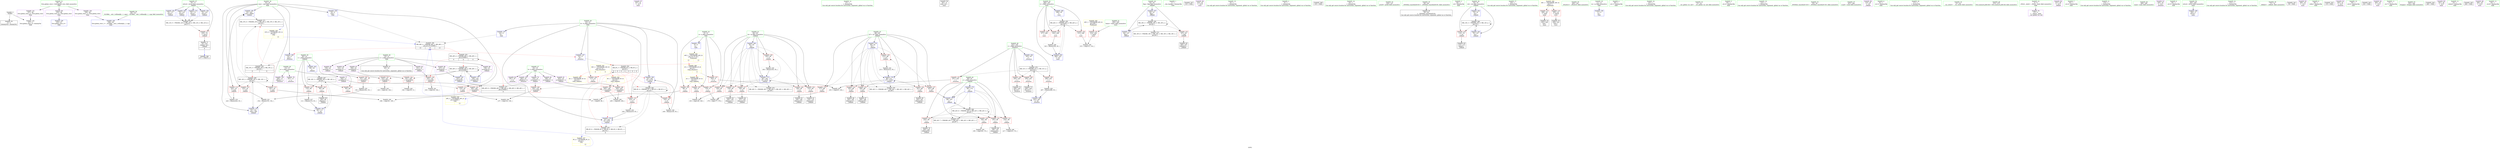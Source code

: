 digraph "SVFG" {
	label="SVFG";

	Node0x5616df353520 [shape=record,color=grey,label="{NodeID: 0\nNullPtr}"];
	Node0x5616df353520 -> Node0x5616df377f90[style=solid];
	Node0x5616df353520 -> Node0x5616df37e7f0[style=solid];
	Node0x5616df3a9dc0 [shape=record,color=black,label="{NodeID: 346\n277 = PHI(75, )\n}"];
	Node0x5616df37f790 [shape=record,color=blue,label="{NodeID: 180\n24\<--223\nsum\<--add54\n_Z4findv\n}"];
	Node0x5616df37f790 -> Node0x5616df392ea0[style=dashed];
	Node0x5616df3771e0 [shape=record,color=purple,label="{NodeID: 97\n307\<--41\n\<--.str.7\nmain\n}"];
	Node0x5616df3748c0 [shape=record,color=green,label="{NodeID: 14\n47\<--1\n\<--dummyObj\nCan only get source location for instruction, argument, global var or function.}"];
	Node0x5616df394ca0 [shape=record,color=black,label="{NodeID: 277\nMR_26V_6 = PHI(MR_26V_2, MR_26V_2, MR_26V_5, MR_26V_1, )\npts\{210000 \}\n|{<s0>8}}"];
	Node0x5616df394ca0:s0 -> Node0x5616df39a690[style=dashed,color=blue];
	Node0x5616df376db0 [shape=record,color=red,label="{NodeID: 111\n132\<--24\n\<--sum\n_Z4findv\n}"];
	Node0x5616df376db0 -> Node0x5616df3845a0[style=solid];
	Node0x5616df375680 [shape=record,color=green,label="{NodeID: 28\n19\<--21\nc\<--c_field_insensitive\nGlob }"];
	Node0x5616df375680 -> Node0x5616df378160[style=solid];
	Node0x5616df375680 -> Node0x5616df3796e0[style=solid];
	Node0x5616df375680 -> Node0x5616df3797b0[style=solid];
	Node0x5616df375680 -> Node0x5616df379880[style=solid];
	Node0x5616df375680 -> Node0x5616df379950[style=solid];
	Node0x5616df375680 -> Node0x5616df379a20[style=solid];
	Node0x5616df375680 -> Node0x5616df379af0[style=solid];
	Node0x5616df396fe0 [shape=record,color=yellow,style=double,label="{NodeID: 291\n34V_1 = ENCHI(MR_34V_0)\npts\{15 18 \}\nFun[_Z5solvev]|{<s0>8|<s1>8}}"];
	Node0x5616df396fe0:s0 -> Node0x5616df3971d0[style=dashed,color=red];
	Node0x5616df396fe0:s1 -> Node0x5616df3972b0[style=dashed,color=red];
	Node0x5616df37c9f0 [shape=record,color=red,label="{NodeID: 125\n139\<--84\n\<--i4\n_Z4findv\n}"];
	Node0x5616df37c9f0 -> Node0x5616df3785d0[style=solid];
	Node0x5616df376390 [shape=record,color=green,label="{NodeID: 42\n86\<--87\nj\<--j_field_insensitive\n_Z4findv\n}"];
	Node0x5616df376390 -> Node0x5616df37cd30[style=solid];
	Node0x5616df376390 -> Node0x5616df37ce00[style=solid];
	Node0x5616df376390 -> Node0x5616df37ced0[style=solid];
	Node0x5616df376390 -> Node0x5616df37cfa0[style=solid];
	Node0x5616df376390 -> Node0x5616df37f380[style=solid];
	Node0x5616df376390 -> Node0x5616df37f520[style=solid];
	Node0x5616df37d550 [shape=record,color=red,label="{NodeID: 139\n102\<--101\n\<--arrayidx\n_Z4findv\n}"];
	Node0x5616df37d550 -> Node0x5616df384120[style=solid];
	Node0x5616df378090 [shape=record,color=black,label="{NodeID: 56\n291\<--9\nmain_ret\<--\nmain\n}"];
	Node0x5616df3839a0 [shape=record,color=grey,label="{NodeID: 236\n146 = Binary(145, 93, )\n}"];
	Node0x5616df3839a0 -> Node0x5616df37eea0[style=solid];
	Node0x5616df37e0b0 [shape=record,color=red,label="{NodeID: 153\n317\<--296\n\<--i\nmain\n}"];
	Node0x5616df378c50 [shape=record,color=black,label="{NodeID: 70\n226\<--225\nidxprom55\<--\n_Z4findv\n}"];
	Node0x5616df37ed00 [shape=record,color=blue,label="{NodeID: 167\n82\<--91\nflag\<--\n_Z4findv\n}"];
	Node0x5616df37ed00 -> Node0x5616df38eea0[style=dashed];
	Node0x5616df3797b0 [shape=record,color=purple,label="{NodeID: 84\n141\<--19\narrayidx12\<--c\n_Z4findv\n}"];
	Node0x5616df3797b0 -> Node0x5616df37d6f0[style=solid];
	Node0x5616df373990 [shape=record,color=green,label="{NodeID: 1\n7\<--1\n__dso_handle\<--dummyObj\nGlob }"];
	Node0x5616df3a9f20 [shape=record,color=black,label="{NodeID: 347\n310 = PHI()\n}"];
	Node0x5616df37f860 [shape=record,color=blue,label="{NodeID: 181\n227\<--93\narrayidx56\<--\n_Z4findv\n}"];
	Node0x5616df37f860 -> Node0x5616df394ca0[style=dashed];
	Node0x5616df3772b0 [shape=record,color=purple,label="{NodeID: 98\n318\<--44\n\<--.str.8\nmain\n}"];
	Node0x5616df374980 [shape=record,color=green,label="{NodeID: 15\n91\<--1\n\<--dummyObj\nCan only get source location for instruction, argument, global var or function.}"];
	Node0x5616df376e80 [shape=record,color=red,label="{NodeID: 112\n153\<--24\n\<--sum\n_Z4findv\n}"];
	Node0x5616df376e80 -> Node0x5616df383220[style=solid];
	Node0x5616df375780 [shape=record,color=green,label="{NodeID: 29\n22\<--23\ntt\<--tt_field_insensitive\nGlob }"];
	Node0x5616df375780 -> Node0x5616df376b40[style=solid];
	Node0x5616df375780 -> Node0x5616df376c10[style=solid];
	Node0x5616df375780 -> Node0x5616df376ce0[style=solid];
	Node0x5616df375780 -> Node0x5616df37e3f0[style=solid];
	Node0x5616df375780 -> Node0x5616df37eea0[style=solid];
	Node0x5616df375780 -> Node0x5616df37f6c0[style=solid];
	Node0x5616df375780 -> Node0x5616df37fd40[style=solid];
	Node0x5616df3970c0 [shape=record,color=yellow,style=double,label="{NodeID: 292\n2V_1 = ENCHI(MR_2V_0)\npts\{10 \}\nFun[_Z4findv]}"];
	Node0x5616df3970c0 -> Node0x5616df377820[style=dashed];
	Node0x5616df3970c0 -> Node0x5616df3768d0[style=dashed];
	Node0x5616df3970c0 -> Node0x5616df3769a0[style=dashed];
	Node0x5616df37cac0 [shape=record,color=red,label="{NodeID: 126\n148\<--84\n\<--i4\n_Z4findv\n}"];
	Node0x5616df37cac0 -> Node0x5616df3786a0[style=solid];
	Node0x5616df376460 [shape=record,color=green,label="{NodeID: 43\n88\<--89\ni27\<--i27_field_insensitive\n_Z4findv\n}"];
	Node0x5616df376460 -> Node0x5616df37d070[style=solid];
	Node0x5616df376460 -> Node0x5616df37d140[style=solid];
	Node0x5616df376460 -> Node0x5616df37d210[style=solid];
	Node0x5616df376460 -> Node0x5616df37d2e0[style=solid];
	Node0x5616df376460 -> Node0x5616df37d3b0[style=solid];
	Node0x5616df376460 -> Node0x5616df37d480[style=solid];
	Node0x5616df376460 -> Node0x5616df37f450[style=solid];
	Node0x5616df376460 -> Node0x5616df37f5f0[style=solid];
	Node0x5616df37d620 [shape=record,color=red,label="{NodeID: 140\n136\<--135\n\<--arrayidx9\n_Z4findv\n}"];
	Node0x5616df37d620 -> Node0x5616df3845a0[style=solid];
	Node0x5616df378160 [shape=record,color=black,label="{NodeID: 57\n20\<--19\n\<--c\nCan only get source location for instruction, argument, global var or function.}"];
	Node0x5616df383b20 [shape=record,color=grey,label="{NodeID: 237\n97 = cmp(95, 96, )\n}"];
	Node0x5616df37e180 [shape=record,color=red,label="{NodeID: 154\n322\<--296\n\<--i\nmain\n}"];
	Node0x5616df37e180 -> Node0x5616df382da0[style=solid];
	Node0x5616df378d20 [shape=record,color=black,label="{NodeID: 71\n75\<--235\n_Z4findv_ret\<--\n_Z4findv\n|{<s0>8}}"];
	Node0x5616df378d20:s0 -> Node0x5616df3a9dc0[style=solid,color=blue];
	Node0x5616df37edd0 [shape=record,color=blue,label="{NodeID: 168\n84\<--93\ni4\<--\n_Z4findv\n}"];
	Node0x5616df37edd0 -> Node0x5616df37c850[style=dashed];
	Node0x5616df37edd0 -> Node0x5616df37c920[style=dashed];
	Node0x5616df37edd0 -> Node0x5616df37c9f0[style=dashed];
	Node0x5616df37edd0 -> Node0x5616df37cac0[style=dashed];
	Node0x5616df37edd0 -> Node0x5616df37cb90[style=dashed];
	Node0x5616df37edd0 -> Node0x5616df37cc60[style=dashed];
	Node0x5616df37edd0 -> Node0x5616df37f1e0[style=dashed];
	Node0x5616df37edd0 -> Node0x5616df393da0[style=dashed];
	Node0x5616df379880 [shape=record,color=purple,label="{NodeID: 85\n150\<--19\narrayidx17\<--c\n_Z4findv\n}"];
	Node0x5616df379880 -> Node0x5616df37d7c0[style=solid];
	Node0x5616df373a20 [shape=record,color=green,label="{NodeID: 2\n9\<--1\n\<--dummyObj\nCan only get source location for instruction, argument, global var or function.}"];
	Node0x5616df3a9ff0 [shape=record,color=black,label="{NodeID: 348\n319 = PHI()\n}"];
	Node0x5616df37f930 [shape=record,color=blue,label="{NodeID: 182\n76\<--171\nretval\<--\n_Z4findv\n}"];
	Node0x5616df37f930 -> Node0x5616df3933a0[style=dashed];
	Node0x5616df377380 [shape=record,color=purple,label="{NodeID: 99\n335\<--46\nllvm.global_ctors_0\<--llvm.global_ctors\nGlob }"];
	Node0x5616df377380 -> Node0x5616df37e5f0[style=solid];
	Node0x5616df374a80 [shape=record,color=green,label="{NodeID: 16\n93\<--1\n\<--dummyObj\nCan only get source location for instruction, argument, global var or function.}"];
	Node0x5616df3956a0 [shape=record,color=black,label="{NodeID: 279\nMR_31V_3 = PHI(MR_31V_4, MR_31V_2, )\npts\{244 \}\n}"];
	Node0x5616df3956a0 -> Node0x5616df37dbd0[style=dashed];
	Node0x5616df3956a0 -> Node0x5616df37dca0[style=dashed];
	Node0x5616df3956a0 -> Node0x5616df37dd70[style=dashed];
	Node0x5616df3956a0 -> Node0x5616df37de40[style=dashed];
	Node0x5616df3956a0 -> Node0x5616df37fba0[style=dashed];
	Node0x5616df376f50 [shape=record,color=red,label="{NodeID: 113\n181\<--24\n\<--sum\n_Z4findv\n}"];
	Node0x5616df376f50 -> Node0x5616df383fa0[style=solid];
	Node0x5616df375880 [shape=record,color=green,label="{NodeID: 30\n24\<--25\nsum\<--sum_field_insensitive\nGlob }"];
	Node0x5616df375880 -> Node0x5616df376db0[style=solid];
	Node0x5616df375880 -> Node0x5616df376e80[style=solid];
	Node0x5616df375880 -> Node0x5616df376f50[style=solid];
	Node0x5616df375880 -> Node0x5616df377020[style=solid];
	Node0x5616df375880 -> Node0x5616df37e4f0[style=solid];
	Node0x5616df375880 -> Node0x5616df37ef70[style=solid];
	Node0x5616df375880 -> Node0x5616df37f790[style=solid];
	Node0x5616df375880 -> Node0x5616df37fc70[style=solid];
	Node0x5616df3971d0 [shape=record,color=yellow,style=double,label="{NodeID: 293\n4V_1 = ENCHI(MR_4V_0)\npts\{15 \}\nFun[_Z4findv]}"];
	Node0x5616df3971d0 -> Node0x5616df37d890[style=dashed];
	Node0x5616df37cb90 [shape=record,color=red,label="{NodeID: 127\n156\<--84\n\<--i4\n_Z4findv\n}"];
	Node0x5616df37cb90 -> Node0x5616df378770[style=solid];
	Node0x5616df376530 [shape=record,color=green,label="{NodeID: 44\n120\<--121\nprintf\<--printf_field_insensitive\n}"];
	Node0x5616df37d6f0 [shape=record,color=red,label="{NodeID: 141\n142\<--141\n\<--arrayidx12\n_Z4findv\n}"];
	Node0x5616df37d6f0 -> Node0x5616df384420[style=solid];
	Node0x5616df378260 [shape=record,color=black,label="{NodeID: 58\n59\<--60\n\<--_ZNSt8ios_base4InitD1Ev\nCan only get source location for instruction, argument, global var or function.}"];
	Node0x5616df383ca0 [shape=record,color=grey,label="{NodeID: 238\n130 = cmp(128, 129, )\n}"];
	Node0x5616df37e250 [shape=record,color=blue,label="{NodeID: 155\n8\<--9\nn\<--\nGlob }"];
	Node0x5616df37e250 -> Node0x5616df396960[style=dashed];
	Node0x5616df378df0 [shape=record,color=black,label="{NodeID: 72\n256\<--255\nidx.ext\<--\n_Z5solvev\n}"];
	Node0x5616df38cb70 [shape=record,color=black,label="{NodeID: 252\nMR_10V_3 = PHI(MR_10V_4, MR_10V_2, )\npts\{25 \}\n|{<s0>8|<s1>8}}"];
	Node0x5616df38cb70:s0 -> Node0x5616df38e9a0[style=dashed,color=red];
	Node0x5616df38cb70:s1 -> Node0x5616df392ea0[style=dashed,color=red];
	Node0x5616df37eea0 [shape=record,color=blue,label="{NodeID: 169\n22\<--146\ntt\<--inc15\n_Z4findv\n}"];
	Node0x5616df37eea0 -> Node0x5616df38fda0[style=dashed];
	Node0x5616df379950 [shape=record,color=purple,label="{NodeID: 86\n158\<--19\narrayidx19\<--c\n_Z4findv\n}"];
	Node0x5616df379950 -> Node0x5616df37f040[style=solid];
	Node0x5616df373ab0 [shape=record,color=green,label="{NodeID: 3\n26\<--1\n.str\<--dummyObj\nGlob }"];
	Node0x5616df3911a0 [shape=record,color=black,label="{NodeID: 266\nMR_14V_3 = PHI(MR_14V_5, MR_14V_2, )\npts\{79 \}\n}"];
	Node0x5616df3911a0 -> Node0x5616df37c440[style=dashed];
	Node0x5616df3911a0 -> Node0x5616df37ea90[style=dashed];
	Node0x5616df3911a0 -> Node0x5616df3911a0[style=dashed];
	Node0x5616df37fa00 [shape=record,color=blue,label="{NodeID: 183\n76\<--123\nretval\<--\n_Z4findv\n}"];
	Node0x5616df37fa00 -> Node0x5616df3933a0[style=dashed];
	Node0x5616df377480 [shape=record,color=purple,label="{NodeID: 100\n336\<--46\nllvm.global_ctors_1\<--llvm.global_ctors\nGlob }"];
	Node0x5616df377480 -> Node0x5616df37e6f0[style=solid];
	Node0x5616df374b80 [shape=record,color=green,label="{NodeID: 17\n104\<--1\n\<--dummyObj\nCan only get source location for instruction, argument, global var or function.}"];
	Node0x5616df395ba0 [shape=record,color=yellow,style=double,label="{NodeID: 280\n36V_1 = ENCHI(MR_36V_0)\npts\{1 \}\nFun[main]}"];
	Node0x5616df395ba0 -> Node0x5616df37c1d0[style=dashed];
	Node0x5616df395ba0 -> Node0x5616df37c2a0[style=dashed];
	Node0x5616df377020 [shape=record,color=red,label="{NodeID: 114\n222\<--24\n\<--sum\n_Z4findv\n}"];
	Node0x5616df377020 -> Node0x5616df383520[style=solid];
	Node0x5616df375980 [shape=record,color=green,label="{NodeID: 31\n46\<--50\nllvm.global_ctors\<--llvm.global_ctors_field_insensitive\nGlob }"];
	Node0x5616df375980 -> Node0x5616df377380[style=solid];
	Node0x5616df375980 -> Node0x5616df377480[style=solid];
	Node0x5616df375980 -> Node0x5616df377580[style=solid];
	Node0x5616df3972b0 [shape=record,color=yellow,style=double,label="{NodeID: 294\n6V_1 = ENCHI(MR_6V_0)\npts\{18 \}\nFun[_Z4findv]}"];
	Node0x5616df3972b0 -> Node0x5616df37d620[style=dashed];
	Node0x5616df3972b0 -> Node0x5616df37da30[style=dashed];
	Node0x5616df3972b0 -> Node0x5616df37db00[style=dashed];
	Node0x5616df37cc60 [shape=record,color=red,label="{NodeID: 128\n163\<--84\n\<--i4\n_Z4findv\n}"];
	Node0x5616df37cc60 -> Node0x5616df3830a0[style=solid];
	Node0x5616df376630 [shape=record,color=green,label="{NodeID: 45\n240\<--241\n_Z5solvev\<--_Z5solvev_field_insensitive\n}"];
	Node0x5616df37d7c0 [shape=record,color=red,label="{NodeID: 142\n151\<--150\n\<--arrayidx17\n_Z4findv\n}"];
	Node0x5616df37d7c0 -> Node0x5616df383820[style=solid];
	Node0x5616df378360 [shape=record,color=black,label="{NodeID: 59\n100\<--99\nidxprom\<--\n_Z4findv\n}"];
	Node0x5616df383e20 [shape=record,color=grey,label="{NodeID: 239\n315 = cmp(313, 314, )\n}"];
	Node0x5616df37e320 [shape=record,color=blue,label="{NodeID: 156\n11\<--9\nm\<--\nGlob }"];
	Node0x5616df378ec0 [shape=record,color=black,label="{NodeID: 73\n260\<--259\nidx.ext1\<--\n_Z5solvev\n}"];
	Node0x5616df38d070 [shape=record,color=black,label="{NodeID: 253\nMR_26V_2 = PHI(MR_26V_3, MR_26V_1, )\npts\{210000 \}\n|{<s0>8|<s1>8|<s2>8}}"];
	Node0x5616df38d070:s0 -> Node0x5616df37d550[style=dashed,color=red];
	Node0x5616df38d070:s1 -> Node0x5616df38f8a0[style=dashed,color=red];
	Node0x5616df38d070:s2 -> Node0x5616df394ca0[style=dashed,color=red];
	Node0x5616df37ef70 [shape=record,color=blue,label="{NodeID: 170\n24\<--154\nsum\<--add\n_Z4findv\n}"];
	Node0x5616df37ef70 -> Node0x5616df38e9a0[style=dashed];
	Node0x5616df379a20 [shape=record,color=purple,label="{NodeID: 87\n190\<--19\narrayidx36\<--c\n_Z4findv\n}"];
	Node0x5616df379a20 -> Node0x5616df37d960[style=solid];
	Node0x5616df373b40 [shape=record,color=green,label="{NodeID: 4\n28\<--1\n.str.1\<--dummyObj\nGlob }"];
	Node0x5616df3916a0 [shape=record,color=black,label="{NodeID: 267\nMR_16V_3 = PHI(MR_16V_4, MR_16V_2, )\npts\{81 \}\n}"];
	Node0x5616df3916a0 -> Node0x5616df37c510[style=dashed];
	Node0x5616df3916a0 -> Node0x5616df37c5e0[style=dashed];
	Node0x5616df3916a0 -> Node0x5616df37c6b0[style=dashed];
	Node0x5616df3916a0 -> Node0x5616df37eb60[style=dashed];
	Node0x5616df37fad0 [shape=record,color=blue,label="{NodeID: 184\n243\<--93\ni\<--\n_Z5solvev\n}"];
	Node0x5616df37fad0 -> Node0x5616df3956a0[style=dashed];
	Node0x5616df377580 [shape=record,color=purple,label="{NodeID: 101\n337\<--46\nllvm.global_ctors_2\<--llvm.global_ctors\nGlob }"];
	Node0x5616df377580 -> Node0x5616df37e7f0[style=solid];
	Node0x5616df374c80 [shape=record,color=green,label="{NodeID: 18\n107\<--1\n\<--dummyObj\nCan only get source location for instruction, argument, global var or function.}"];
	Node0x5616df37c1d0 [shape=record,color=red,label="{NodeID: 115\n299\<--38\n\<--stdin\nmain\n}"];
	Node0x5616df37c1d0 -> Node0x5616df378f90[style=solid];
	Node0x5616df375a80 [shape=record,color=green,label="{NodeID: 32\n51\<--52\n__cxx_global_var_init\<--__cxx_global_var_init_field_insensitive\n}"];
	Node0x5616df37cd30 [shape=record,color=red,label="{NodeID: 129\n194\<--86\n\<--j\n_Z4findv\n}"];
	Node0x5616df37cd30 -> Node0x5616df384720[style=solid];
	Node0x5616df376730 [shape=record,color=green,label="{NodeID: 46\n243\<--244\ni\<--i_field_insensitive\n_Z5solvev\n}"];
	Node0x5616df376730 -> Node0x5616df37dbd0[style=solid];
	Node0x5616df376730 -> Node0x5616df37dca0[style=solid];
	Node0x5616df376730 -> Node0x5616df37dd70[style=solid];
	Node0x5616df376730 -> Node0x5616df37de40[style=solid];
	Node0x5616df376730 -> Node0x5616df37fad0[style=solid];
	Node0x5616df376730 -> Node0x5616df37fba0[style=solid];
	Node0x5616df37d890 [shape=record,color=red,label="{NodeID: 143\n185\<--184\n\<--arrayidx32\n_Z4findv\n}"];
	Node0x5616df37d890 -> Node0x5616df383fa0[style=solid];
	Node0x5616df378430 [shape=record,color=black,label="{NodeID: 60\n115\<--114\ntobool\<--\n_Z4findv\n}"];
	Node0x5616df383fa0 [shape=record,color=grey,label="{NodeID: 240\n186 = cmp(181, 185, )\n}"];
	Node0x5616df37e3f0 [shape=record,color=blue,label="{NodeID: 157\n22\<--9\ntt\<--\nGlob }"];
	Node0x5616df37e3f0 -> Node0x5616df38df70[style=dashed];
	Node0x5616df378f90 [shape=record,color=black,label="{NodeID: 74\n302\<--299\ncall\<--\nmain\n}"];
	Node0x5616df39a450 [shape=record,color=yellow,style=double,label="{NodeID: 337\n8V_4 = CSCHI(MR_8V_3)\npts\{23 \}\nCS[]|{|<s1>13}}"];
	Node0x5616df39a450 -> Node0x5616df38d570[style=dashed];
	Node0x5616df39a450:s1 -> Node0x5616df38df70[style=dashed,color=blue];
	Node0x5616df38d570 [shape=record,color=black,label="{NodeID: 254\nMR_8V_3 = PHI(MR_8V_4, MR_8V_2, )\npts\{23 \}\n|{<s0>8|<s1>8|<s2>8|<s3>8|<s4>8|<s5>8|<s6>8}}"];
	Node0x5616df38d570:s0 -> Node0x5616df376b40[style=dashed,color=red];
	Node0x5616df38d570:s1 -> Node0x5616df376c10[style=dashed,color=red];
	Node0x5616df38d570:s2 -> Node0x5616df376ce0[style=dashed,color=red];
	Node0x5616df38d570:s3 -> Node0x5616df37eea0[style=dashed,color=red];
	Node0x5616df38d570:s4 -> Node0x5616df37f6c0[style=dashed,color=red];
	Node0x5616df38d570:s5 -> Node0x5616df38fda0[style=dashed,color=red];
	Node0x5616df38d570:s6 -> Node0x5616df3929a0[style=dashed,color=red];
	Node0x5616df37f040 [shape=record,color=blue,label="{NodeID: 171\n158\<--104\narrayidx19\<--\n_Z4findv\n}"];
	Node0x5616df37f040 -> Node0x5616df38f8a0[style=dashed];
	Node0x5616df379af0 [shape=record,color=purple,label="{NodeID: 88\n227\<--19\narrayidx56\<--c\n_Z4findv\n}"];
	Node0x5616df379af0 -> Node0x5616df37f860[style=solid];
	Node0x5616df374380 [shape=record,color=green,label="{NodeID: 5\n30\<--1\n.str.2\<--dummyObj\nGlob }"];
	Node0x5616df391ba0 [shape=record,color=black,label="{NodeID: 268\nMR_22V_6 = PHI(MR_22V_5, MR_22V_3, MR_22V_3, )\npts\{87 \}\n}"];
	Node0x5616df391ba0 -> Node0x5616df37cd30[style=dashed];
	Node0x5616df391ba0 -> Node0x5616df37ce00[style=dashed];
	Node0x5616df391ba0 -> Node0x5616df37ced0[style=dashed];
	Node0x5616df391ba0 -> Node0x5616df37cfa0[style=dashed];
	Node0x5616df391ba0 -> Node0x5616df37f520[style=dashed];
	Node0x5616df391ba0 -> Node0x5616df391ba0[style=dashed];
	Node0x5616df391ba0 -> Node0x5616df3942a0[style=dashed];
	Node0x5616df37fba0 [shape=record,color=blue,label="{NodeID: 185\n243\<--267\ni\<--inc\n_Z5solvev\n}"];
	Node0x5616df37fba0 -> Node0x5616df3956a0[style=dashed];
	Node0x5616df377680 [shape=record,color=purple,label="{NodeID: 102\n258\<--13\nadd.ptr\<--a\n_Z5solvev\n}"];
	Node0x5616df374d80 [shape=record,color=green,label="{NodeID: 19\n123\<--1\n\<--dummyObj\nCan only get source location for instruction, argument, global var or function.}"];
	Node0x5616df3967a0 [shape=record,color=yellow,style=double,label="{NodeID: 282\n40V_1 = ENCHI(MR_40V_0)\npts\{295 \}\nFun[main]}"];
	Node0x5616df3967a0 -> Node0x5616df37df10[style=dashed];
	Node0x5616df37c2a0 [shape=record,color=red,label="{NodeID: 116\n305\<--43\n\<--stdout\nmain\n}"];
	Node0x5616df37c2a0 -> Node0x5616df379060[style=solid];
	Node0x5616df375b80 [shape=record,color=green,label="{NodeID: 33\n55\<--56\n_ZNSt8ios_base4InitC1Ev\<--_ZNSt8ios_base4InitC1Ev_field_insensitive\n}"];
	Node0x5616df37ce00 [shape=record,color=red,label="{NodeID: 130\n197\<--86\n\<--j\n_Z4findv\n}"];
	Node0x5616df37ce00 -> Node0x5616df378ab0[style=solid];
	Node0x5616df376800 [shape=record,color=green,label="{NodeID: 47\n247\<--248\nscanf\<--scanf_field_insensitive\n}"];
	Node0x5616df382c20 [shape=record,color=grey,label="{NodeID: 227\n111 = Binary(110, 93, )\n}"];
	Node0x5616df382c20 -> Node0x5616df37eb60[style=solid];
	Node0x5616df37d960 [shape=record,color=red,label="{NodeID: 144\n191\<--190\n\<--arrayidx36\n_Z4findv\n}"];
	Node0x5616df37d960 -> Node0x5616df3842a0[style=solid];
	Node0x5616df378500 [shape=record,color=black,label="{NodeID: 61\n134\<--133\nidxprom8\<--\n_Z4findv\n}"];
	Node0x5616df384120 [shape=record,color=grey,label="{NodeID: 241\n103 = cmp(102, 104, )\n}"];
	Node0x5616df37e4f0 [shape=record,color=blue,label="{NodeID: 158\n24\<--9\nsum\<--\nGlob }"];
	Node0x5616df37e4f0 -> Node0x5616df38df70[style=dashed];
	Node0x5616df379060 [shape=record,color=black,label="{NodeID: 75\n308\<--305\ncall1\<--\nmain\n}"];
	Node0x5616df39a5b0 [shape=record,color=yellow,style=double,label="{NodeID: 338\n10V_4 = CSCHI(MR_10V_3)\npts\{25 \}\nCS[]|{|<s1>13}}"];
	Node0x5616df39a5b0 -> Node0x5616df38cb70[style=dashed];
	Node0x5616df39a5b0:s1 -> Node0x5616df38df70[style=dashed,color=blue];
	Node0x5616df38da70 [shape=record,color=black,label="{NodeID: 255\nMR_42V_3 = PHI(MR_42V_4, MR_42V_2, )\npts\{297 \}\n}"];
	Node0x5616df38da70 -> Node0x5616df37dfe0[style=dashed];
	Node0x5616df38da70 -> Node0x5616df37e0b0[style=dashed];
	Node0x5616df38da70 -> Node0x5616df37e180[style=dashed];
	Node0x5616df38da70 -> Node0x5616df37ffb0[style=dashed];
	Node0x5616df37f110 [shape=record,color=blue,label="{NodeID: 172\n82\<--107\nflag\<--\n_Z4findv\n}"];
	Node0x5616df37f110 -> Node0x5616df38eea0[style=dashed];
	Node0x5616df379bc0 [shape=record,color=purple,label="{NodeID: 89\n118\<--26\n\<--.str\n_Z4findv\n}"];
	Node0x5616df374410 [shape=record,color=green,label="{NodeID: 6\n32\<--1\n.str.3\<--dummyObj\nGlob }"];
	Node0x5616df37fc70 [shape=record,color=blue,label="{NodeID: 186\n24\<--9\nsum\<--\n_Z5solvev\n}"];
	Node0x5616df37fc70 -> Node0x5616df38cb70[style=dashed];
	Node0x5616df377750 [shape=record,color=purple,label="{NodeID: 103\n262\<--16\nadd.ptr2\<--b\n_Z5solvev\n}"];
	Node0x5616df374e80 [shape=record,color=green,label="{NodeID: 20\n171\<--1\n\<--dummyObj\nCan only get source location for instruction, argument, global var or function.}"];
	Node0x5616df37c370 [shape=record,color=red,label="{NodeID: 117\n235\<--76\n\<--retval\n_Z4findv\n}"];
	Node0x5616df37c370 -> Node0x5616df378d20[style=solid];
	Node0x5616df375c80 [shape=record,color=green,label="{NodeID: 34\n61\<--62\n__cxa_atexit\<--__cxa_atexit_field_insensitive\n}"];
	Node0x5616df37ced0 [shape=record,color=red,label="{NodeID: 131\n216\<--86\n\<--j\n_Z4findv\n}"];
	Node0x5616df37ced0 -> Node0x5616df384ba0[style=solid];
	Node0x5616df377920 [shape=record,color=green,label="{NodeID: 48\n274\<--275\nllvm.memset.p0i8.i64\<--llvm.memset.p0i8.i64_field_insensitive\n}"];
	Node0x5616df382da0 [shape=record,color=grey,label="{NodeID: 228\n323 = Binary(322, 93, )\n}"];
	Node0x5616df382da0 -> Node0x5616df37ffb0[style=solid];
	Node0x5616df37da30 [shape=record,color=red,label="{NodeID: 145\n200\<--199\n\<--arrayidx41\n_Z4findv\n}"];
	Node0x5616df37da30 -> Node0x5616df384d20[style=solid];
	Node0x5616df3785d0 [shape=record,color=black,label="{NodeID: 62\n140\<--139\nidxprom11\<--\n_Z4findv\n}"];
	Node0x5616df3842a0 [shape=record,color=grey,label="{NodeID: 242\n192 = cmp(191, 9, )\n}"];
	Node0x5616df37e5f0 [shape=record,color=blue,label="{NodeID: 159\n335\<--47\nllvm.global_ctors_0\<--\nGlob }"];
	Node0x5616df379130 [shape=record,color=purple,label="{NodeID: 76\n57\<--4\n\<--_ZStL8__ioinit\n__cxx_global_var_init\n}"];
	Node0x5616df39a690 [shape=record,color=yellow,style=double,label="{NodeID: 339\n26V_3 = CSCHI(MR_26V_2)\npts\{210000 \}\nCS[]|{|<s1>13}}"];
	Node0x5616df39a690 -> Node0x5616df38d070[style=dashed];
	Node0x5616df39a690:s1 -> Node0x5616df38df70[style=dashed,color=blue];
	Node0x5616df38df70 [shape=record,color=black,label="{NodeID: 256\nMR_46V_2 = PHI(MR_46V_3, MR_46V_1, )\npts\{23 25 210000 \}\n|{<s0>13|<s1>13|<s2>13}}"];
	Node0x5616df38df70:s0 -> Node0x5616df37fc70[style=dashed,color=red];
	Node0x5616df38df70:s1 -> Node0x5616df37fd40[style=dashed,color=red];
	Node0x5616df38df70:s2 -> Node0x5616df38d070[style=dashed,color=red];
	Node0x5616df37f1e0 [shape=record,color=blue,label="{NodeID: 173\n84\<--164\ni4\<--inc22\n_Z4findv\n}"];
	Node0x5616df37f1e0 -> Node0x5616df37c850[style=dashed];
	Node0x5616df37f1e0 -> Node0x5616df37c920[style=dashed];
	Node0x5616df37f1e0 -> Node0x5616df37c9f0[style=dashed];
	Node0x5616df37f1e0 -> Node0x5616df37cac0[style=dashed];
	Node0x5616df37f1e0 -> Node0x5616df37cb90[style=dashed];
	Node0x5616df37f1e0 -> Node0x5616df37cc60[style=dashed];
	Node0x5616df37f1e0 -> Node0x5616df37f1e0[style=dashed];
	Node0x5616df37f1e0 -> Node0x5616df393da0[style=dashed];
	Node0x5616df379c90 [shape=record,color=purple,label="{NodeID: 90\n231\<--28\n\<--.str.1\n_Z4findv\n}"];
	Node0x5616df3744a0 [shape=record,color=green,label="{NodeID: 7\n34\<--1\n.str.4\<--dummyObj\nGlob }"];
	Node0x5616df3929a0 [shape=record,color=black,label="{NodeID: 270\nMR_8V_6 = PHI(MR_8V_2, MR_8V_2, MR_8V_5, MR_8V_1, )\npts\{23 \}\n|{<s0>8}}"];
	Node0x5616df3929a0:s0 -> Node0x5616df39a450[style=dashed,color=blue];
	Node0x5616df37fd40 [shape=record,color=blue,label="{NodeID: 187\n22\<--9\ntt\<--\n_Z5solvev\n}"];
	Node0x5616df37fd40 -> Node0x5616df38d570[style=dashed];
	Node0x5616df377820 [shape=record,color=red,label="{NodeID: 104\n96\<--8\n\<--n\n_Z4findv\n}"];
	Node0x5616df377820 -> Node0x5616df383b20[style=solid];
	Node0x5616df374f80 [shape=record,color=green,label="{NodeID: 21\n174\<--1\n\<--dummyObj\nCan only get source location for instruction, argument, global var or function.}"];
	Node0x5616df396960 [shape=record,color=yellow,style=double,label="{NodeID: 284\n44V_1 = ENCHI(MR_44V_0)\npts\{10 15 18 \}\nFun[main]|{<s0>13|<s1>13}}"];
	Node0x5616df396960:s0 -> Node0x5616df396b50[style=dashed,color=red];
	Node0x5616df396960:s1 -> Node0x5616df396fe0[style=dashed,color=red];
	Node0x5616df37c440 [shape=record,color=red,label="{NodeID: 118\n114\<--78\n\<--ret\n_Z4findv\n}"];
	Node0x5616df37c440 -> Node0x5616df378430[style=solid];
	Node0x5616df375d80 [shape=record,color=green,label="{NodeID: 35\n60\<--66\n_ZNSt8ios_base4InitD1Ev\<--_ZNSt8ios_base4InitD1Ev_field_insensitive\n}"];
	Node0x5616df375d80 -> Node0x5616df378260[style=solid];
	Node0x5616df37cfa0 [shape=record,color=red,label="{NodeID: 132\n225\<--86\n\<--j\n_Z4findv\n}"];
	Node0x5616df37cfa0 -> Node0x5616df378c50[style=solid];
	Node0x5616df377a20 [shape=record,color=green,label="{NodeID: 49\n289\<--290\nmain\<--main_field_insensitive\n}"];
	Node0x5616df382f20 [shape=record,color=grey,label="{NodeID: 229\n267 = Binary(266, 93, )\n}"];
	Node0x5616df382f20 -> Node0x5616df37fba0[style=solid];
	Node0x5616df37db00 [shape=record,color=red,label="{NodeID: 146\n204\<--203\n\<--arrayidx43\n_Z4findv\n}"];
	Node0x5616df37db00 -> Node0x5616df384d20[style=solid];
	Node0x5616df3786a0 [shape=record,color=black,label="{NodeID: 63\n149\<--148\nidxprom16\<--\n_Z4findv\n}"];
	Node0x5616df384420 [shape=record,color=grey,label="{NodeID: 243\n143 = cmp(142, 104, )\n}"];
	Node0x5616df37e6f0 [shape=record,color=blue,label="{NodeID: 160\n336\<--48\nllvm.global_ctors_1\<--_GLOBAL__sub_I_williamljb_1_1.cpp\nGlob }"];
	Node0x5616df379200 [shape=record,color=purple,label="{NodeID: 77\n184\<--13\narrayidx32\<--a\n_Z4findv\n}"];
	Node0x5616df379200 -> Node0x5616df37d890[style=solid];
	Node0x5616df37f2b0 [shape=record,color=blue,label="{NodeID: 174\n76\<--171\nretval\<--\n_Z4findv\n}"];
	Node0x5616df37f2b0 -> Node0x5616df3933a0[style=dashed];
	Node0x5616df379d60 [shape=record,color=purple,label="{NodeID: 91\n245\<--30\n\<--.str.2\n_Z5solvev\n}"];
	Node0x5616df374530 [shape=record,color=green,label="{NodeID: 8\n36\<--1\n.str.5\<--dummyObj\nGlob }"];
	Node0x5616df392ea0 [shape=record,color=black,label="{NodeID: 271\nMR_10V_6 = PHI(MR_10V_2, MR_10V_2, MR_10V_5, MR_10V_1, )\npts\{25 \}\n|{<s0>8}}"];
	Node0x5616df392ea0:s0 -> Node0x5616df39a5b0[style=dashed,color=blue];
	Node0x5616df37fe10 [shape=record,color=blue,label="{NodeID: 188\n292\<--9\nretval\<--\nmain\n}"];
	Node0x5616df3768d0 [shape=record,color=red,label="{NodeID: 105\n129\<--8\n\<--n\n_Z4findv\n}"];
	Node0x5616df3768d0 -> Node0x5616df383ca0[style=solid];
	Node0x5616df375080 [shape=record,color=green,label="{NodeID: 22\n273\<--1\n\<--dummyObj\nCan only get source location for instruction, argument, global var or function.}"];
	Node0x5616df37c510 [shape=record,color=red,label="{NodeID: 119\n95\<--80\n\<--i\n_Z4findv\n}"];
	Node0x5616df37c510 -> Node0x5616df383b20[style=solid];
	Node0x5616df375e80 [shape=record,color=green,label="{NodeID: 36\n73\<--74\n_Z4findv\<--_Z4findv_field_insensitive\n}"];
	Node0x5616df37d070 [shape=record,color=red,label="{NodeID: 133\n177\<--88\n\<--i27\n_Z4findv\n}"];
	Node0x5616df37d070 -> Node0x5616df3848a0[style=solid];
	Node0x5616df377b20 [shape=record,color=green,label="{NodeID: 50\n292\<--293\nretval\<--retval_field_insensitive\nmain\n}"];
	Node0x5616df377b20 -> Node0x5616df37fe10[style=solid];
	Node0x5616df3830a0 [shape=record,color=grey,label="{NodeID: 230\n164 = Binary(163, 93, )\n}"];
	Node0x5616df3830a0 -> Node0x5616df37f1e0[style=solid];
	Node0x5616df37dbd0 [shape=record,color=red,label="{NodeID: 147\n251\<--243\n\<--i\n_Z5solvev\n}"];
	Node0x5616df37dbd0 -> Node0x5616df384a20[style=solid];
	Node0x5616df378770 [shape=record,color=black,label="{NodeID: 64\n157\<--156\nidxprom18\<--\n_Z4findv\n}"];
	Node0x5616df3845a0 [shape=record,color=grey,label="{NodeID: 244\n137 = cmp(132, 136, )\n}"];
	Node0x5616df37e7f0 [shape=record,color=blue, style = dotted,label="{NodeID: 161\n337\<--3\nllvm.global_ctors_2\<--dummyVal\nGlob }"];
	Node0x5616df3792d0 [shape=record,color=purple,label="{NodeID: 78\n257\<--13\n\<--a\n_Z5solvev\n}"];
	Node0x5616df3a98c0 [shape=record,color=black,label="{NodeID: 341\n58 = PHI()\n}"];
	Node0x5616df38e9a0 [shape=record,color=black,label="{NodeID: 258\nMR_10V_2 = PHI(MR_10V_4, MR_10V_1, )\npts\{25 \}\n}"];
	Node0x5616df38e9a0 -> Node0x5616df376db0[style=dashed];
	Node0x5616df38e9a0 -> Node0x5616df376e80[style=dashed];
	Node0x5616df38e9a0 -> Node0x5616df376f50[style=dashed];
	Node0x5616df38e9a0 -> Node0x5616df377020[style=dashed];
	Node0x5616df38e9a0 -> Node0x5616df37ef70[style=dashed];
	Node0x5616df38e9a0 -> Node0x5616df37f790[style=dashed];
	Node0x5616df38e9a0 -> Node0x5616df38e9a0[style=dashed];
	Node0x5616df38e9a0 -> Node0x5616df392ea0[style=dashed];
	Node0x5616df37f380 [shape=record,color=blue,label="{NodeID: 175\n86\<--174\nj\<--\n_Z4findv\n}"];
	Node0x5616df37f380 -> Node0x5616df37cd30[style=dashed];
	Node0x5616df37f380 -> Node0x5616df37ce00[style=dashed];
	Node0x5616df37f380 -> Node0x5616df37ced0[style=dashed];
	Node0x5616df37f380 -> Node0x5616df37cfa0[style=dashed];
	Node0x5616df37f380 -> Node0x5616df37f520[style=dashed];
	Node0x5616df37f380 -> Node0x5616df391ba0[style=dashed];
	Node0x5616df37f380 -> Node0x5616df3942a0[style=dashed];
	Node0x5616df379e30 [shape=record,color=purple,label="{NodeID: 92\n309\<--30\n\<--.str.2\nmain\n}"];
	Node0x5616df3745c0 [shape=record,color=green,label="{NodeID: 9\n38\<--1\nstdin\<--dummyObj\nGlob }"];
	Node0x5616df3933a0 [shape=record,color=black,label="{NodeID: 272\nMR_12V_5 = PHI(MR_12V_4, MR_12V_2, MR_12V_3, MR_12V_6, )\npts\{77 \}\n}"];
	Node0x5616df3933a0 -> Node0x5616df37c370[style=dashed];
	Node0x5616df37fee0 [shape=record,color=blue,label="{NodeID: 189\n296\<--93\ni\<--\nmain\n}"];
	Node0x5616df37fee0 -> Node0x5616df38da70[style=dashed];
	Node0x5616df3769a0 [shape=record,color=red,label="{NodeID: 106\n178\<--8\n\<--n\n_Z4findv\n}"];
	Node0x5616df3769a0 -> Node0x5616df3848a0[style=solid];
	Node0x5616df375180 [shape=record,color=green,label="{NodeID: 23\n4\<--6\n_ZStL8__ioinit\<--_ZStL8__ioinit_field_insensitive\nGlob }"];
	Node0x5616df375180 -> Node0x5616df379130[style=solid];
	Node0x5616df396b50 [shape=record,color=yellow,style=double,label="{NodeID: 286\n2V_1 = ENCHI(MR_2V_0)\npts\{10 \}\nFun[_Z5solvev]|{|<s1>8}}"];
	Node0x5616df396b50 -> Node0x5616df376a70[style=dashed];
	Node0x5616df396b50:s1 -> Node0x5616df3970c0[style=dashed,color=red];
	Node0x5616df37c5e0 [shape=record,color=red,label="{NodeID: 120\n99\<--80\n\<--i\n_Z4findv\n}"];
	Node0x5616df37c5e0 -> Node0x5616df378360[style=solid];
	Node0x5616df375f80 [shape=record,color=green,label="{NodeID: 37\n76\<--77\nretval\<--retval_field_insensitive\n_Z4findv\n}"];
	Node0x5616df375f80 -> Node0x5616df37c370[style=solid];
	Node0x5616df375f80 -> Node0x5616df37ec30[style=solid];
	Node0x5616df375f80 -> Node0x5616df37f2b0[style=solid];
	Node0x5616df375f80 -> Node0x5616df37f930[style=solid];
	Node0x5616df375f80 -> Node0x5616df37fa00[style=solid];
	Node0x5616df37d140 [shape=record,color=red,label="{NodeID: 134\n182\<--88\n\<--i27\n_Z4findv\n}"];
	Node0x5616df37d140 -> Node0x5616df378910[style=solid];
	Node0x5616df377bf0 [shape=record,color=green,label="{NodeID: 51\n294\<--295\ntimes\<--times_field_insensitive\nmain\n}"];
	Node0x5616df377bf0 -> Node0x5616df37df10[style=solid];
	Node0x5616df383220 [shape=record,color=grey,label="{NodeID: 231\n154 = Binary(153, 152, )\n}"];
	Node0x5616df383220 -> Node0x5616df37ef70[style=solid];
	Node0x5616df37dca0 [shape=record,color=red,label="{NodeID: 148\n255\<--243\n\<--i\n_Z5solvev\n}"];
	Node0x5616df37dca0 -> Node0x5616df378df0[style=solid];
	Node0x5616df378840 [shape=record,color=black,label="{NodeID: 65\n168\<--167\ntobool24\<--\n_Z4findv\n}"];
	Node0x5616df384720 [shape=record,color=grey,label="{NodeID: 245\n195 = cmp(194, 174, )\n}"];
	Node0x5616df37e8f0 [shape=record,color=blue,label="{NodeID: 162\n78\<--91\nret\<--\n_Z4findv\n}"];
	Node0x5616df37e8f0 -> Node0x5616df3911a0[style=dashed];
	Node0x5616df3793a0 [shape=record,color=purple,label="{NodeID: 79\n135\<--16\narrayidx9\<--b\n_Z4findv\n}"];
	Node0x5616df3793a0 -> Node0x5616df37d620[style=solid];
	Node0x5616df3a99c0 [shape=record,color=black,label="{NodeID: 342\n119 = PHI()\n}"];
	Node0x5616df38eea0 [shape=record,color=black,label="{NodeID: 259\nMR_18V_3 = PHI(MR_18V_5, MR_18V_2, )\npts\{83 \}\n}"];
	Node0x5616df38eea0 -> Node0x5616df37c780[style=dashed];
	Node0x5616df38eea0 -> Node0x5616df37f110[style=dashed];
	Node0x5616df38eea0 -> Node0x5616df38eea0[style=dashed];
	Node0x5616df38eea0 -> Node0x5616df3938a0[style=dashed];
	Node0x5616df37f450 [shape=record,color=blue,label="{NodeID: 176\n88\<--93\ni27\<--\n_Z4findv\n}"];
	Node0x5616df37f450 -> Node0x5616df37d070[style=dashed];
	Node0x5616df37f450 -> Node0x5616df37d140[style=dashed];
	Node0x5616df37f450 -> Node0x5616df37d210[style=dashed];
	Node0x5616df37f450 -> Node0x5616df37d2e0[style=dashed];
	Node0x5616df37f450 -> Node0x5616df37d3b0[style=dashed];
	Node0x5616df37f450 -> Node0x5616df37d480[style=dashed];
	Node0x5616df37f450 -> Node0x5616df37f5f0[style=dashed];
	Node0x5616df37f450 -> Node0x5616df3947a0[style=dashed];
	Node0x5616df379f00 [shape=record,color=purple,label="{NodeID: 93\n263\<--32\n\<--.str.3\n_Z5solvev\n}"];
	Node0x5616df374650 [shape=record,color=green,label="{NodeID: 10\n39\<--1\n.str.6\<--dummyObj\nGlob }"];
	Node0x5616df3938a0 [shape=record,color=black,label="{NodeID: 273\nMR_18V_6 = PHI(MR_18V_3, MR_18V_3, MR_18V_3, MR_18V_1, )\npts\{83 \}\n}"];
	Node0x5616df37ffb0 [shape=record,color=blue,label="{NodeID: 190\n296\<--323\ni\<--inc\nmain\n}"];
	Node0x5616df37ffb0 -> Node0x5616df38da70[style=dashed];
	Node0x5616df376a70 [shape=record,color=red,label="{NodeID: 107\n252\<--8\n\<--n\n_Z5solvev\n}"];
	Node0x5616df376a70 -> Node0x5616df384a20[style=solid];
	Node0x5616df375280 [shape=record,color=green,label="{NodeID: 24\n8\<--10\nn\<--n_field_insensitive\nGlob }"];
	Node0x5616df375280 -> Node0x5616df377820[style=solid];
	Node0x5616df375280 -> Node0x5616df3768d0[style=solid];
	Node0x5616df375280 -> Node0x5616df3769a0[style=solid];
	Node0x5616df375280 -> Node0x5616df376a70[style=solid];
	Node0x5616df375280 -> Node0x5616df37e250[style=solid];
	Node0x5616df37c6b0 [shape=record,color=red,label="{NodeID: 121\n110\<--80\n\<--i\n_Z4findv\n}"];
	Node0x5616df37c6b0 -> Node0x5616df382c20[style=solid];
	Node0x5616df376050 [shape=record,color=green,label="{NodeID: 38\n78\<--79\nret\<--ret_field_insensitive\n_Z4findv\n}"];
	Node0x5616df376050 -> Node0x5616df37c440[style=solid];
	Node0x5616df376050 -> Node0x5616df37e8f0[style=solid];
	Node0x5616df376050 -> Node0x5616df37ea90[style=solid];
	Node0x5616df37d210 [shape=record,color=red,label="{NodeID: 135\n188\<--88\n\<--i27\n_Z4findv\n}"];
	Node0x5616df37d210 -> Node0x5616df3789e0[style=solid];
	Node0x5616df377cc0 [shape=record,color=green,label="{NodeID: 52\n296\<--297\ni\<--i_field_insensitive\nmain\n}"];
	Node0x5616df377cc0 -> Node0x5616df37dfe0[style=solid];
	Node0x5616df377cc0 -> Node0x5616df37e0b0[style=solid];
	Node0x5616df377cc0 -> Node0x5616df37e180[style=solid];
	Node0x5616df377cc0 -> Node0x5616df37fee0[style=solid];
	Node0x5616df377cc0 -> Node0x5616df37ffb0[style=solid];
	Node0x5616df3833a0 [shape=record,color=grey,label="{NodeID: 232\n220 = Binary(219, 93, )\n}"];
	Node0x5616df3833a0 -> Node0x5616df37f6c0[style=solid];
	Node0x5616df37dd70 [shape=record,color=red,label="{NodeID: 149\n259\<--243\n\<--i\n_Z5solvev\n}"];
	Node0x5616df37dd70 -> Node0x5616df378ec0[style=solid];
	Node0x5616df378910 [shape=record,color=black,label="{NodeID: 66\n183\<--182\nidxprom31\<--\n_Z4findv\n}"];
	Node0x5616df3848a0 [shape=record,color=grey,label="{NodeID: 246\n179 = cmp(177, 178, )\n}"];
	Node0x5616df37e9c0 [shape=record,color=blue,label="{NodeID: 163\n80\<--93\ni\<--\n_Z4findv\n}"];
	Node0x5616df37e9c0 -> Node0x5616df3916a0[style=dashed];
	Node0x5616df379470 [shape=record,color=purple,label="{NodeID: 80\n199\<--16\narrayidx41\<--b\n_Z4findv\n}"];
	Node0x5616df379470 -> Node0x5616df37da30[style=solid];
	Node0x5616df3a9ac0 [shape=record,color=black,label="{NodeID: 343\n232 = PHI()\n}"];
	Node0x5616df37f520 [shape=record,color=blue,label="{NodeID: 177\n86\<--207\nj\<--\n_Z4findv\n}"];
	Node0x5616df37f520 -> Node0x5616df391ba0[style=dashed];
	Node0x5616df379fd0 [shape=record,color=purple,label="{NodeID: 94\n300\<--34\n\<--.str.4\nmain\n}"];
	Node0x5616df3746e0 [shape=record,color=green,label="{NodeID: 11\n41\<--1\n.str.7\<--dummyObj\nGlob }"];
	Node0x5616df393da0 [shape=record,color=black,label="{NodeID: 274\nMR_20V_5 = PHI(MR_20V_3, MR_20V_3, MR_20V_3, MR_20V_1, )\npts\{85 \}\n}"];
	Node0x5616df376b40 [shape=record,color=red,label="{NodeID: 108\n117\<--22\n\<--tt\n_Z4findv\n}"];
	Node0x5616df375380 [shape=record,color=green,label="{NodeID: 25\n11\<--12\nm\<--m_field_insensitive\nGlob }"];
	Node0x5616df375380 -> Node0x5616df37e320[style=solid];
	Node0x5616df37c780 [shape=record,color=red,label="{NodeID: 122\n167\<--82\n\<--flag\n_Z4findv\n}"];
	Node0x5616df37c780 -> Node0x5616df378840[style=solid];
	Node0x5616df376120 [shape=record,color=green,label="{NodeID: 39\n80\<--81\ni\<--i_field_insensitive\n_Z4findv\n}"];
	Node0x5616df376120 -> Node0x5616df37c510[style=solid];
	Node0x5616df376120 -> Node0x5616df37c5e0[style=solid];
	Node0x5616df376120 -> Node0x5616df37c6b0[style=solid];
	Node0x5616df376120 -> Node0x5616df37e9c0[style=solid];
	Node0x5616df376120 -> Node0x5616df37eb60[style=solid];
	Node0x5616df37d2e0 [shape=record,color=red,label="{NodeID: 136\n201\<--88\n\<--i27\n_Z4findv\n}"];
	Node0x5616df37d2e0 -> Node0x5616df378b80[style=solid];
	Node0x5616df377d90 [shape=record,color=green,label="{NodeID: 53\n303\<--304\nfreopen\<--freopen_field_insensitive\n}"];
	Node0x5616df383520 [shape=record,color=grey,label="{NodeID: 233\n223 = Binary(222, 93, )\n}"];
	Node0x5616df383520 -> Node0x5616df37f790[style=solid];
	Node0x5616df37de40 [shape=record,color=red,label="{NodeID: 150\n266\<--243\n\<--i\n_Z5solvev\n}"];
	Node0x5616df37de40 -> Node0x5616df382f20[style=solid];
	Node0x5616df3789e0 [shape=record,color=black,label="{NodeID: 67\n189\<--188\nidxprom35\<--\n_Z4findv\n}"];
	Node0x5616df384a20 [shape=record,color=grey,label="{NodeID: 247\n253 = cmp(251, 252, )\n}"];
	Node0x5616df37ea90 [shape=record,color=blue,label="{NodeID: 164\n78\<--107\nret\<--\n_Z4findv\n}"];
	Node0x5616df37ea90 -> Node0x5616df3911a0[style=dashed];
	Node0x5616df379540 [shape=record,color=purple,label="{NodeID: 81\n203\<--16\narrayidx43\<--b\n_Z4findv\n}"];
	Node0x5616df379540 -> Node0x5616df37db00[style=solid];
	Node0x5616df3a9bc0 [shape=record,color=black,label="{NodeID: 344\n246 = PHI()\n}"];
	Node0x5616df38f8a0 [shape=record,color=black,label="{NodeID: 261\nMR_26V_2 = PHI(MR_26V_4, MR_26V_1, )\npts\{210000 \}\n}"];
	Node0x5616df38f8a0 -> Node0x5616df37d6f0[style=dashed];
	Node0x5616df38f8a0 -> Node0x5616df37d7c0[style=dashed];
	Node0x5616df38f8a0 -> Node0x5616df37d960[style=dashed];
	Node0x5616df38f8a0 -> Node0x5616df37f040[style=dashed];
	Node0x5616df38f8a0 -> Node0x5616df37f860[style=dashed];
	Node0x5616df38f8a0 -> Node0x5616df38f8a0[style=dashed];
	Node0x5616df38f8a0 -> Node0x5616df394ca0[style=dashed];
	Node0x5616df37f5f0 [shape=record,color=blue,label="{NodeID: 178\n88\<--213\ni27\<--inc49\n_Z4findv\n}"];
	Node0x5616df37f5f0 -> Node0x5616df37d070[style=dashed];
	Node0x5616df37f5f0 -> Node0x5616df37d140[style=dashed];
	Node0x5616df37f5f0 -> Node0x5616df37d210[style=dashed];
	Node0x5616df37f5f0 -> Node0x5616df37d2e0[style=dashed];
	Node0x5616df37f5f0 -> Node0x5616df37d3b0[style=dashed];
	Node0x5616df37f5f0 -> Node0x5616df37d480[style=dashed];
	Node0x5616df37f5f0 -> Node0x5616df37f5f0[style=dashed];
	Node0x5616df37f5f0 -> Node0x5616df3947a0[style=dashed];
	Node0x5616df37a0a0 [shape=record,color=purple,label="{NodeID: 95\n301\<--36\n\<--.str.5\nmain\n}"];
	Node0x5616df374770 [shape=record,color=green,label="{NodeID: 12\n43\<--1\nstdout\<--dummyObj\nGlob }"];
	Node0x5616df3942a0 [shape=record,color=black,label="{NodeID: 275\nMR_22V_7 = PHI(MR_22V_3, MR_22V_1, MR_22V_3, MR_22V_1, )\npts\{87 \}\n}"];
	Node0x5616df376c10 [shape=record,color=red,label="{NodeID: 109\n145\<--22\n\<--tt\n_Z4findv\n}"];
	Node0x5616df376c10 -> Node0x5616df3839a0[style=solid];
	Node0x5616df375480 [shape=record,color=green,label="{NodeID: 26\n13\<--15\na\<--a_field_insensitive\nGlob }"];
	Node0x5616df375480 -> Node0x5616df379200[style=solid];
	Node0x5616df375480 -> Node0x5616df3792d0[style=solid];
	Node0x5616df375480 -> Node0x5616df377680[style=solid];
	Node0x5616df37c850 [shape=record,color=red,label="{NodeID: 123\n128\<--84\n\<--i4\n_Z4findv\n}"];
	Node0x5616df37c850 -> Node0x5616df383ca0[style=solid];
	Node0x5616df3761f0 [shape=record,color=green,label="{NodeID: 40\n82\<--83\nflag\<--flag_field_insensitive\n_Z4findv\n}"];
	Node0x5616df3761f0 -> Node0x5616df37c780[style=solid];
	Node0x5616df3761f0 -> Node0x5616df37ed00[style=solid];
	Node0x5616df3761f0 -> Node0x5616df37f110[style=solid];
	Node0x5616df37d3b0 [shape=record,color=red,label="{NodeID: 137\n207\<--88\n\<--i27\n_Z4findv\n}"];
	Node0x5616df37d3b0 -> Node0x5616df37f520[style=solid];
	Node0x5616df377e90 [shape=record,color=green,label="{NodeID: 54\n48\<--331\n_GLOBAL__sub_I_williamljb_1_1.cpp\<--_GLOBAL__sub_I_williamljb_1_1.cpp_field_insensitive\n}"];
	Node0x5616df377e90 -> Node0x5616df37e6f0[style=solid];
	Node0x5616df3836a0 [shape=record,color=grey,label="{NodeID: 234\n213 = Binary(212, 93, )\n}"];
	Node0x5616df3836a0 -> Node0x5616df37f5f0[style=solid];
	Node0x5616df37df10 [shape=record,color=red,label="{NodeID: 151\n314\<--294\n\<--times\nmain\n}"];
	Node0x5616df37df10 -> Node0x5616df383e20[style=solid];
	Node0x5616df378ab0 [shape=record,color=black,label="{NodeID: 68\n198\<--197\nidxprom40\<--\n_Z4findv\n}"];
	Node0x5616df384ba0 [shape=record,color=grey,label="{NodeID: 248\n217 = cmp(216, 174, )\n}"];
	Node0x5616df37eb60 [shape=record,color=blue,label="{NodeID: 165\n80\<--111\ni\<--inc\n_Z4findv\n}"];
	Node0x5616df37eb60 -> Node0x5616df3916a0[style=dashed];
	Node0x5616df379610 [shape=record,color=purple,label="{NodeID: 82\n261\<--16\n\<--b\n_Z5solvev\n}"];
	Node0x5616df3a9cc0 [shape=record,color=black,label="{NodeID: 345\n264 = PHI()\n}"];
	Node0x5616df38fda0 [shape=record,color=black,label="{NodeID: 262\nMR_8V_4 = PHI(MR_8V_3, MR_8V_2, MR_8V_2, )\npts\{23 \}\n}"];
	Node0x5616df38fda0 -> Node0x5616df376c10[style=dashed];
	Node0x5616df38fda0 -> Node0x5616df376ce0[style=dashed];
	Node0x5616df38fda0 -> Node0x5616df37eea0[style=dashed];
	Node0x5616df38fda0 -> Node0x5616df37f6c0[style=dashed];
	Node0x5616df38fda0 -> Node0x5616df38fda0[style=dashed];
	Node0x5616df38fda0 -> Node0x5616df3929a0[style=dashed];
	Node0x5616df37f6c0 [shape=record,color=blue,label="{NodeID: 179\n22\<--220\ntt\<--inc53\n_Z4findv\n}"];
	Node0x5616df37f6c0 -> Node0x5616df3929a0[style=dashed];
	Node0x5616df377110 [shape=record,color=purple,label="{NodeID: 96\n306\<--39\n\<--.str.6\nmain\n}"];
	Node0x5616df374800 [shape=record,color=green,label="{NodeID: 13\n44\<--1\n.str.8\<--dummyObj\nGlob }"];
	Node0x5616df3947a0 [shape=record,color=black,label="{NodeID: 276\nMR_24V_5 = PHI(MR_24V_3, MR_24V_1, MR_24V_3, MR_24V_1, )\npts\{89 \}\n}"];
	Node0x5616df376ce0 [shape=record,color=red,label="{NodeID: 110\n219\<--22\n\<--tt\n_Z4findv\n}"];
	Node0x5616df376ce0 -> Node0x5616df3833a0[style=solid];
	Node0x5616df375580 [shape=record,color=green,label="{NodeID: 27\n16\<--18\nb\<--b_field_insensitive\nGlob }"];
	Node0x5616df375580 -> Node0x5616df3793a0[style=solid];
	Node0x5616df375580 -> Node0x5616df379470[style=solid];
	Node0x5616df375580 -> Node0x5616df379540[style=solid];
	Node0x5616df375580 -> Node0x5616df379610[style=solid];
	Node0x5616df375580 -> Node0x5616df377750[style=solid];
	Node0x5616df37c920 [shape=record,color=red,label="{NodeID: 124\n133\<--84\n\<--i4\n_Z4findv\n}"];
	Node0x5616df37c920 -> Node0x5616df378500[style=solid];
	Node0x5616df3762c0 [shape=record,color=green,label="{NodeID: 41\n84\<--85\ni4\<--i4_field_insensitive\n_Z4findv\n}"];
	Node0x5616df3762c0 -> Node0x5616df37c850[style=solid];
	Node0x5616df3762c0 -> Node0x5616df37c920[style=solid];
	Node0x5616df3762c0 -> Node0x5616df37c9f0[style=solid];
	Node0x5616df3762c0 -> Node0x5616df37cac0[style=solid];
	Node0x5616df3762c0 -> Node0x5616df37cb90[style=solid];
	Node0x5616df3762c0 -> Node0x5616df37cc60[style=solid];
	Node0x5616df3762c0 -> Node0x5616df37edd0[style=solid];
	Node0x5616df3762c0 -> Node0x5616df37f1e0[style=solid];
	Node0x5616df37d480 [shape=record,color=red,label="{NodeID: 138\n212\<--88\n\<--i27\n_Z4findv\n}"];
	Node0x5616df37d480 -> Node0x5616df3836a0[style=solid];
	Node0x5616df377f90 [shape=record,color=black,label="{NodeID: 55\n2\<--3\ndummyVal\<--dummyVal\n}"];
	Node0x5616df383820 [shape=record,color=grey,label="{NodeID: 235\n152 = Binary(104, 151, )\n}"];
	Node0x5616df383820 -> Node0x5616df383220[style=solid];
	Node0x5616df37dfe0 [shape=record,color=red,label="{NodeID: 152\n313\<--296\n\<--i\nmain\n}"];
	Node0x5616df37dfe0 -> Node0x5616df383e20[style=solid];
	Node0x5616df378b80 [shape=record,color=black,label="{NodeID: 69\n202\<--201\nidxprom42\<--\n_Z4findv\n}"];
	Node0x5616df384d20 [shape=record,color=grey,label="{NodeID: 249\n205 = cmp(200, 204, )\n}"];
	Node0x5616df37ec30 [shape=record,color=blue,label="{NodeID: 166\n76\<--123\nretval\<--\n_Z4findv\n}"];
	Node0x5616df37ec30 -> Node0x5616df3933a0[style=dashed];
	Node0x5616df3796e0 [shape=record,color=purple,label="{NodeID: 83\n101\<--19\narrayidx\<--c\n_Z4findv\n}"];
	Node0x5616df3796e0 -> Node0x5616df37d550[style=solid];
}
